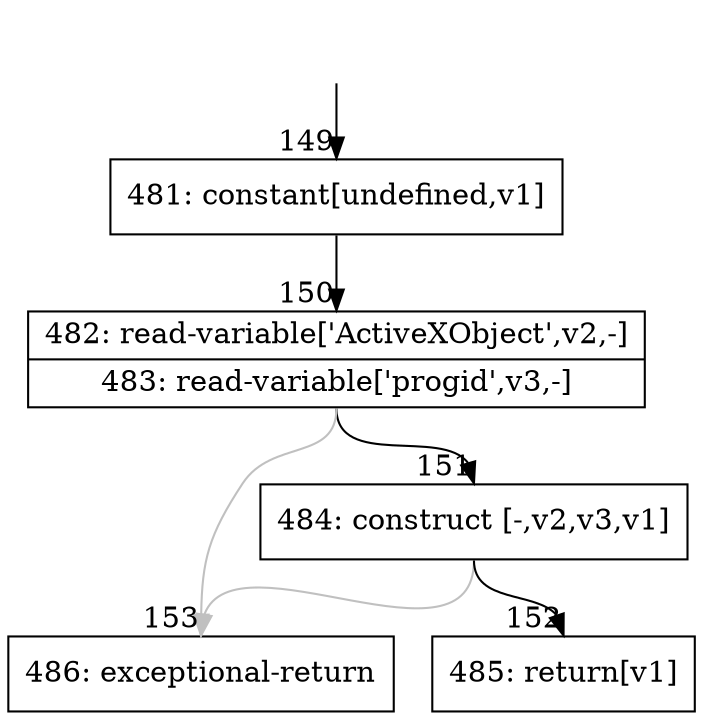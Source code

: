 digraph {
rankdir="TD"
BB_entry19[shape=none,label=""];
BB_entry19 -> BB149 [tailport=s, headport=n, headlabel="    149"]
BB149 [shape=record label="{481: constant[undefined,v1]}" ] 
BB149 -> BB150 [tailport=s, headport=n, headlabel="      150"]
BB150 [shape=record label="{482: read-variable['ActiveXObject',v2,-]|483: read-variable['progid',v3,-]}" ] 
BB150 -> BB151 [tailport=s, headport=n, headlabel="      151"]
BB150 -> BB153 [tailport=s, headport=n, color=gray, headlabel="      153"]
BB151 [shape=record label="{484: construct [-,v2,v3,v1]}" ] 
BB151 -> BB152 [tailport=s, headport=n, headlabel="      152"]
BB151 -> BB153 [tailport=s, headport=n, color=gray]
BB152 [shape=record label="{485: return[v1]}" ] 
BB153 [shape=record label="{486: exceptional-return}" ] 
//#$~ 329
}
